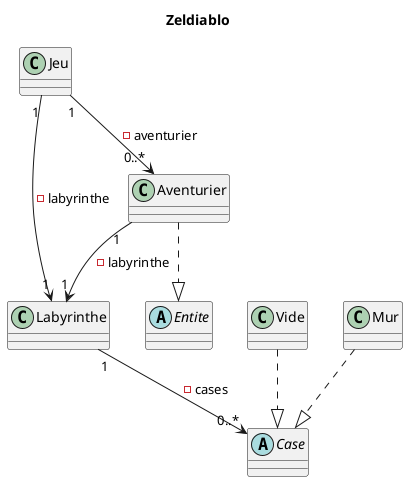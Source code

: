 @startuml 
title Zeldiablo


class Jeu {

}

class Labyrinthe {

}

abstract Case {

}

class Vide {

}

class Mur {

}

abstract Entite {

}

class Aventurier {

}

Jeu "1" --> "1" Labyrinthe : -labyrinthe
Labyrinthe "1" --> "0..*" Case : -cases
Jeu "1" --> "0..*" Aventurier : -aventurier
Aventurier "1" --> "1" Labyrinthe : -labyrinthe

Vide ..|> Case
Mur ..|> Case
Aventurier ..|> Entite

@enduml